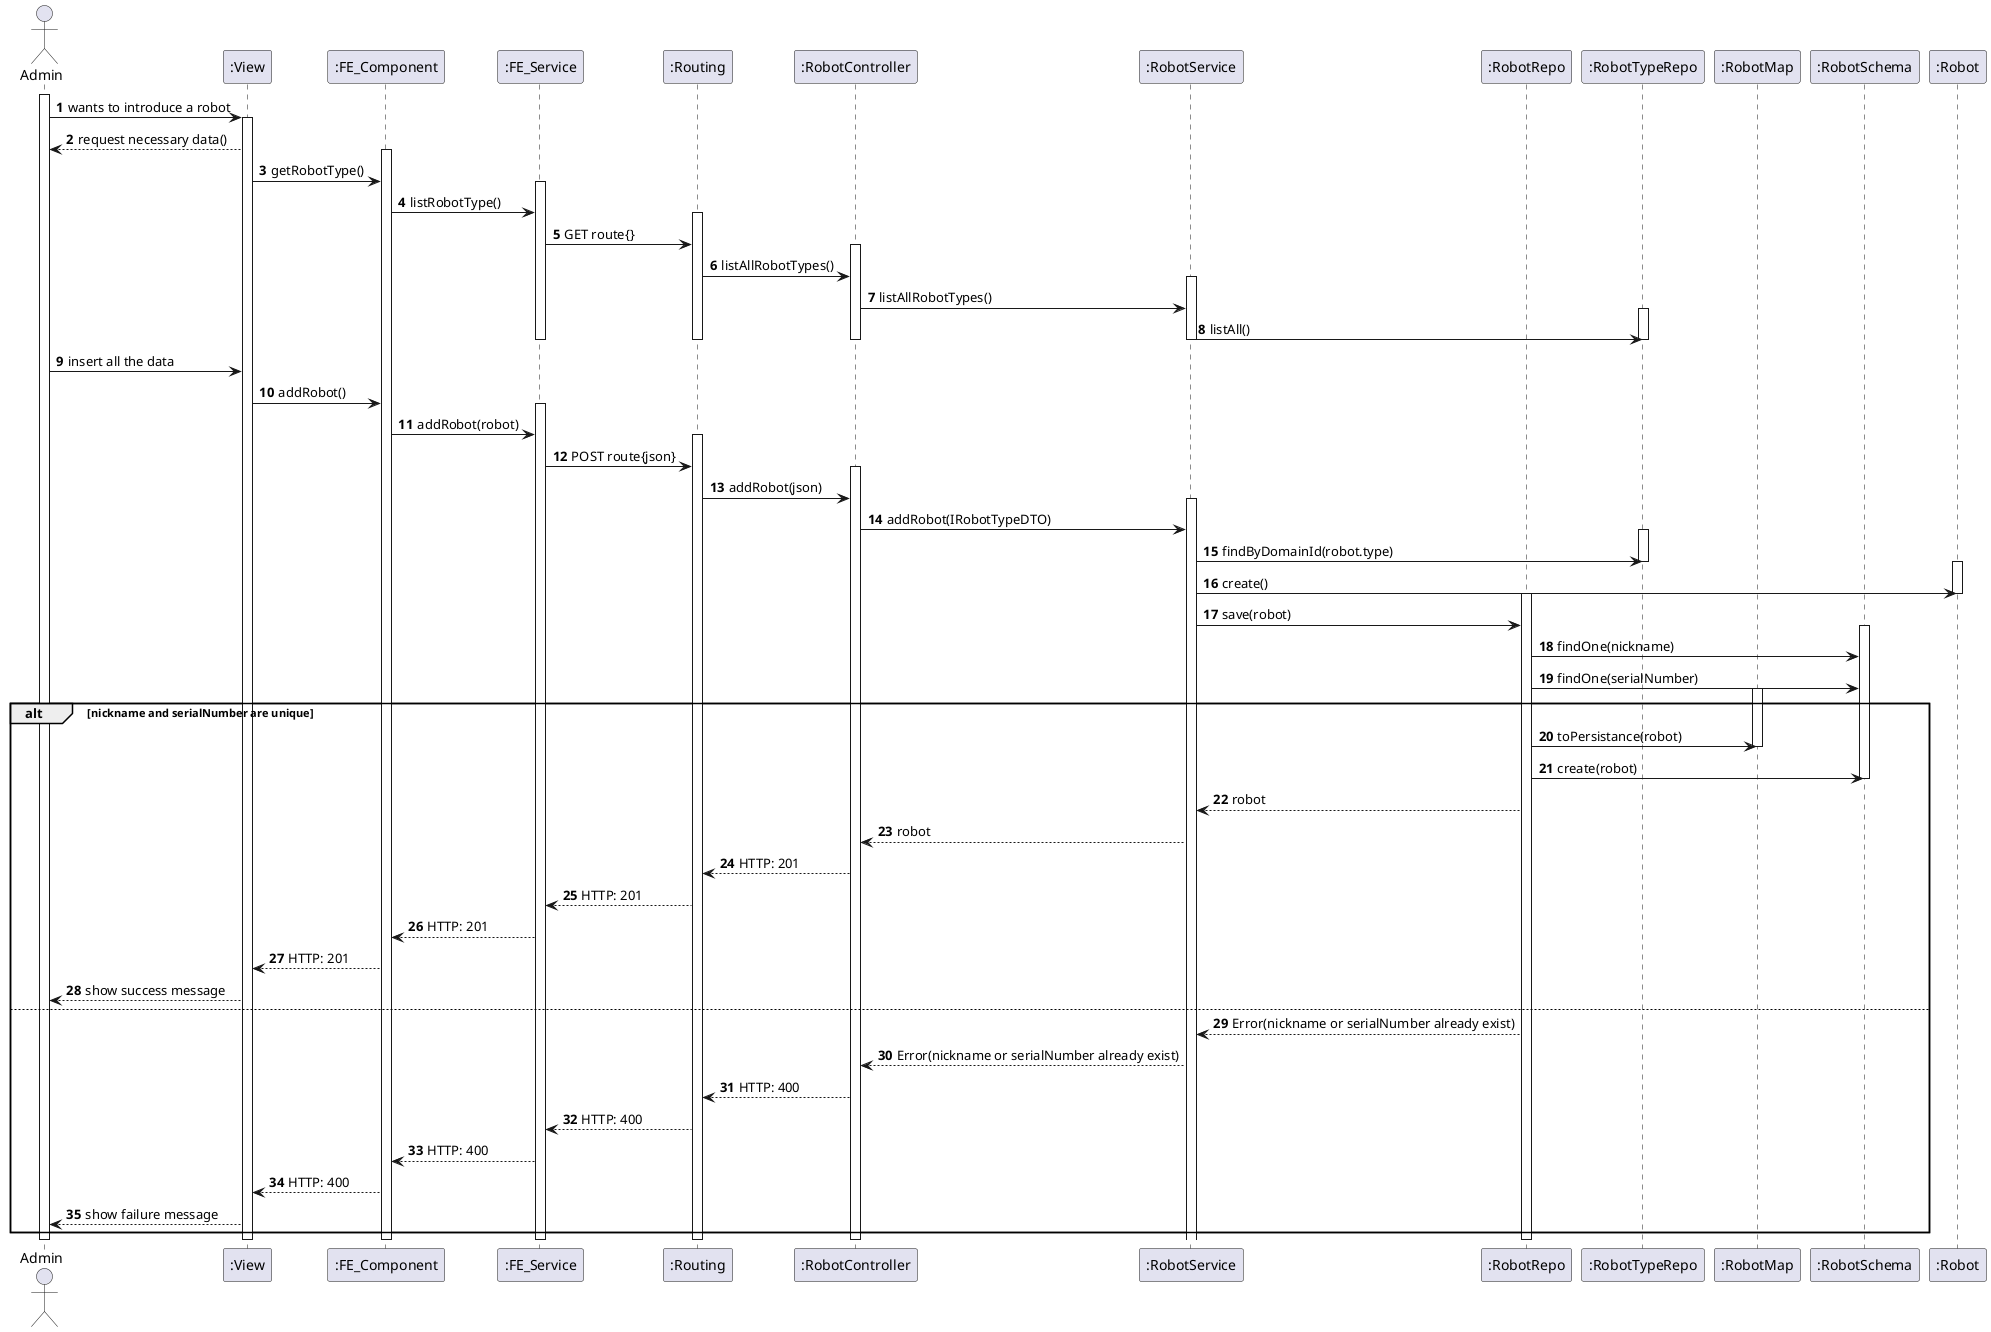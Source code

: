 @startuml
autonumber
'hide footbox
actor "Admin" as admin

participant ":View" as sys
participant ":FE_Component" as comp
participant ":FE_Service" as FEsrvc
participant ":Routing" as route
participant ":RobotController" as ctrl
participant ":RobotService" as srvc
participant ":RobotRepo" as repo
participant ":RobotTypeRepo" as repoT
participant ":RobotMap" as rtMap
participant ":RobotSchema" as rtSchema
participant ":Robot" as rt

activate admin

admin -> sys: wants to introduce a robot
activate sys
sys --> admin: request necessary data()

activate comp
sys -> comp : getRobotType()
activate FEsrvc
comp -> FEsrvc : listRobotType()
activate route
FEsrvc -> route: GET route{}
activate ctrl
route -> ctrl: listAllRobotTypes()
activate srvc
ctrl -> srvc: listAllRobotTypes()
activate repoT
srvc -> repoT: listAll()
deactivate FEsrvc
deactivate route
deactivate ctrl
deactivate srvc
deactivate repoT

admin -> sys : insert all the data
sys -> comp : addRobot()
activate FEsrvc
comp -> FEsrvc : addRobot(robot)
activate route
FEsrvc -> route: POST route{json}
activate ctrl
route -> ctrl: addRobot(json)
activate srvc
ctrl -> srvc: addRobot(IRobotTypeDTO)
activate repoT
srvc -> repoT: findByDomainId(robot.type)
deactivate repoT
activate rt
srvc -> rt: create()
deactivate rt
activate repo
srvc -> repo: save(robot)
activate rtSchema
repo -> rtSchema: findOne(nickname)
repo -> rtSchema: findOne(serialNumber)
activate rtMap

alt nickname and serialNumber are unique
    repo -> rtMap: toPersistance(robot)
    deactivate rtMap
    repo -> rtSchema: create(robot)
    deactivate rtSchema
    repo --> srvc: robot
    srvc --> ctrl: robot
    ctrl --> route : HTTP: 201
    route --> FEsrvc: HTTP: 201
    FEsrvc --> comp: HTTP: 201
    comp --> sys: HTTP: 201
    sys --> admin: show success message
else
    repo --> srvc: Error(nickname or serialNumber already exist)
    srvc --> ctrl: Error(nickname or serialNumber already exist)
    ctrl --> route : HTTP: 400
    route --> FEsrvc: HTTP: 400
    FEsrvc --> comp: HTTP: 400
    comp --> sys: HTTP: 400
    sys --> admin: show failure message
end

deactivate repo
deactivate ctrl
deactivate route
deactivate FEsrvc
deactivate comp
deactivate sys
deactivate admin
@enduml